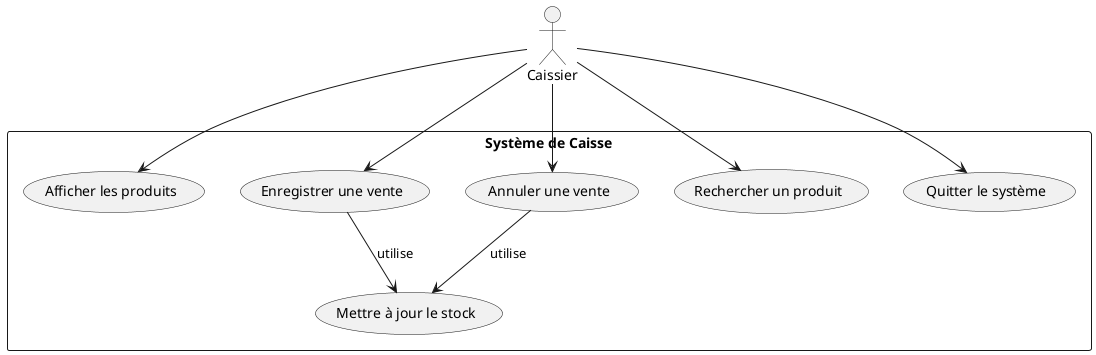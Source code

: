 @startuml
actor Caissier

rectangle "Système de Caisse" {

    usecase "Afficher les produits" as UC1
    usecase "Enregistrer une vente" as UC2
    usecase "Annuler une vente" as UC3
    usecase "Rechercher un produit" as UC4
    usecase "Quitter le système" as UC5

    usecase "Mettre à jour le stock" as UC6

    Caissier --> UC1
    Caissier --> UC2
    Caissier --> UC3
    Caissier --> UC4
    Caissier --> UC5

    UC2 --> UC6 : utilise
    UC3 --> UC6 : utilise
}

@enduml
